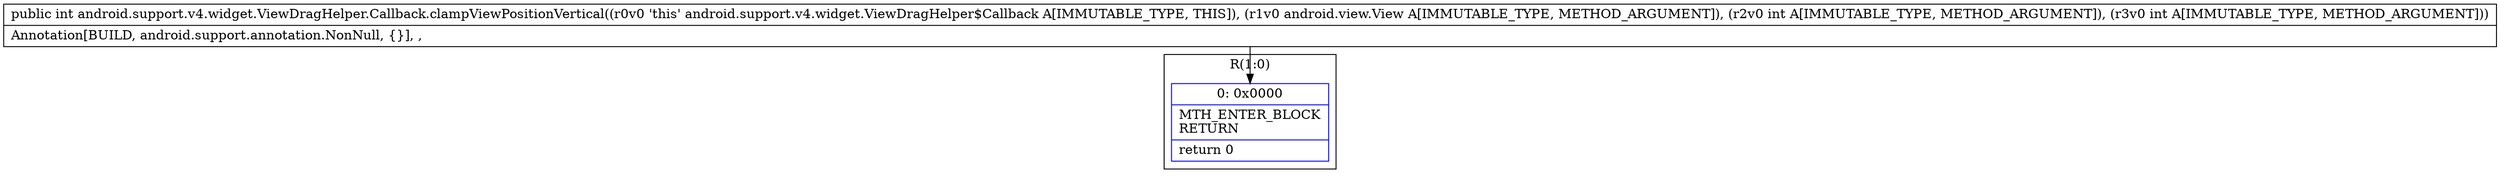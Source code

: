 digraph "CFG forandroid.support.v4.widget.ViewDragHelper.Callback.clampViewPositionVertical(Landroid\/view\/View;II)I" {
subgraph cluster_Region_1260905241 {
label = "R(1:0)";
node [shape=record,color=blue];
Node_0 [shape=record,label="{0\:\ 0x0000|MTH_ENTER_BLOCK\lRETURN\l|return 0\l}"];
}
MethodNode[shape=record,label="{public int android.support.v4.widget.ViewDragHelper.Callback.clampViewPositionVertical((r0v0 'this' android.support.v4.widget.ViewDragHelper$Callback A[IMMUTABLE_TYPE, THIS]), (r1v0 android.view.View A[IMMUTABLE_TYPE, METHOD_ARGUMENT]), (r2v0 int A[IMMUTABLE_TYPE, METHOD_ARGUMENT]), (r3v0 int A[IMMUTABLE_TYPE, METHOD_ARGUMENT]))  | Annotation[BUILD, android.support.annotation.NonNull, \{\}], , \l}"];
MethodNode -> Node_0;
}


